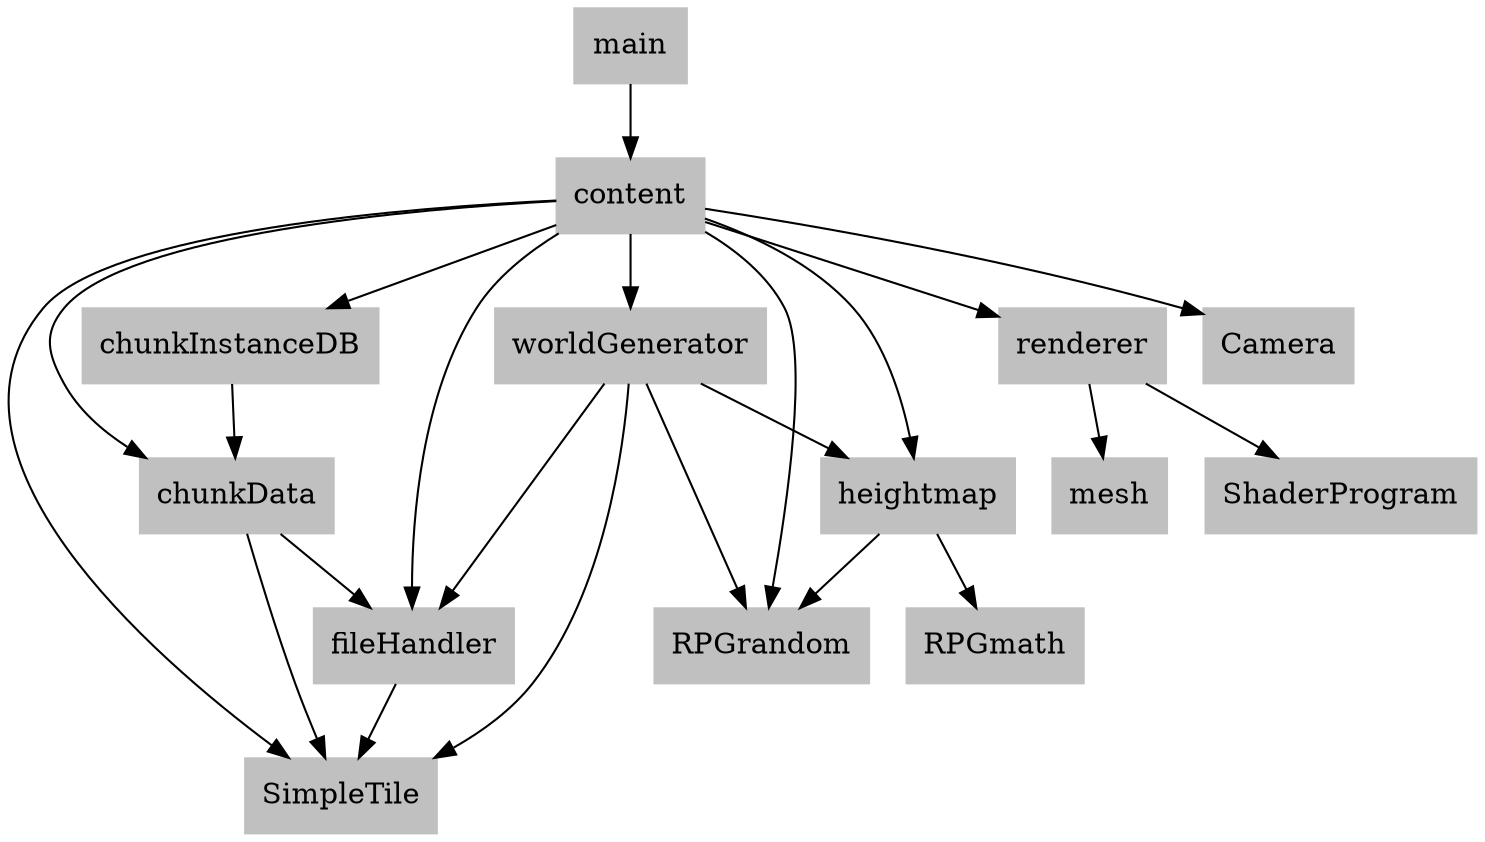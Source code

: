 digraph g {
	node [shape=box, style=filled, color=gray]

	overlap=false;

	main -> content

	content -> {SimpleTile, chunkData, fileHandler, renderer, RPGrandom, heightmap, worldGenerator, chunkInstanceDB, Camera}

	chunkData -> {SimpleTile, fileHandler}

	fileHandler -> SimpleTile

	renderer -> {mesh, ShaderProgram}

	heightmap -> {RPGmath, RPGrandom}

	worldGenerator -> {heightmap, SimpleTile, RPGrandom, fileHandler}

	chunkInstanceDB -> chunkData
}
